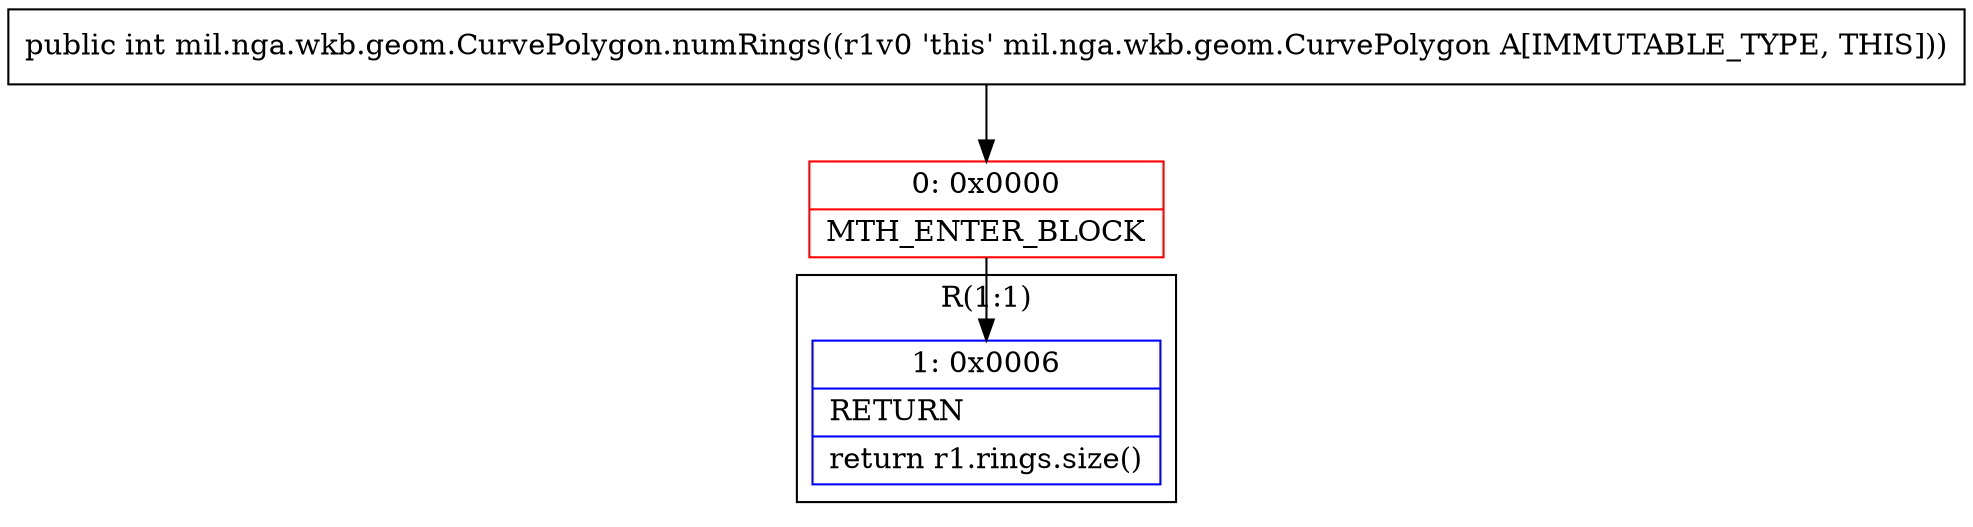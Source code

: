 digraph "CFG formil.nga.wkb.geom.CurvePolygon.numRings()I" {
subgraph cluster_Region_949529653 {
label = "R(1:1)";
node [shape=record,color=blue];
Node_1 [shape=record,label="{1\:\ 0x0006|RETURN\l|return r1.rings.size()\l}"];
}
Node_0 [shape=record,color=red,label="{0\:\ 0x0000|MTH_ENTER_BLOCK\l}"];
MethodNode[shape=record,label="{public int mil.nga.wkb.geom.CurvePolygon.numRings((r1v0 'this' mil.nga.wkb.geom.CurvePolygon A[IMMUTABLE_TYPE, THIS])) }"];
MethodNode -> Node_0;
Node_0 -> Node_1;
}

